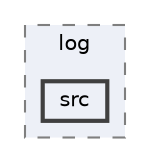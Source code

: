 digraph "plugins/learndash-certificate-builder/vendor/psr/log/src"
{
 // LATEX_PDF_SIZE
  bgcolor="transparent";
  edge [fontname=Helvetica,fontsize=10,labelfontname=Helvetica,labelfontsize=10];
  node [fontname=Helvetica,fontsize=10,shape=box,height=0.2,width=0.4];
  compound=true
  subgraph clusterdir_875912ecf1363e507ed0a433cd234f54 {
    graph [ bgcolor="#edf0f7", pencolor="grey50", label="log", fontname=Helvetica,fontsize=10 style="filled,dashed", URL="dir_875912ecf1363e507ed0a433cd234f54.html",tooltip=""]
  dir_342269d5308a3f1e3f59f8dc01162098 [label="src", fillcolor="#edf0f7", color="grey25", style="filled,bold", URL="dir_342269d5308a3f1e3f59f8dc01162098.html",tooltip=""];
  }
}
